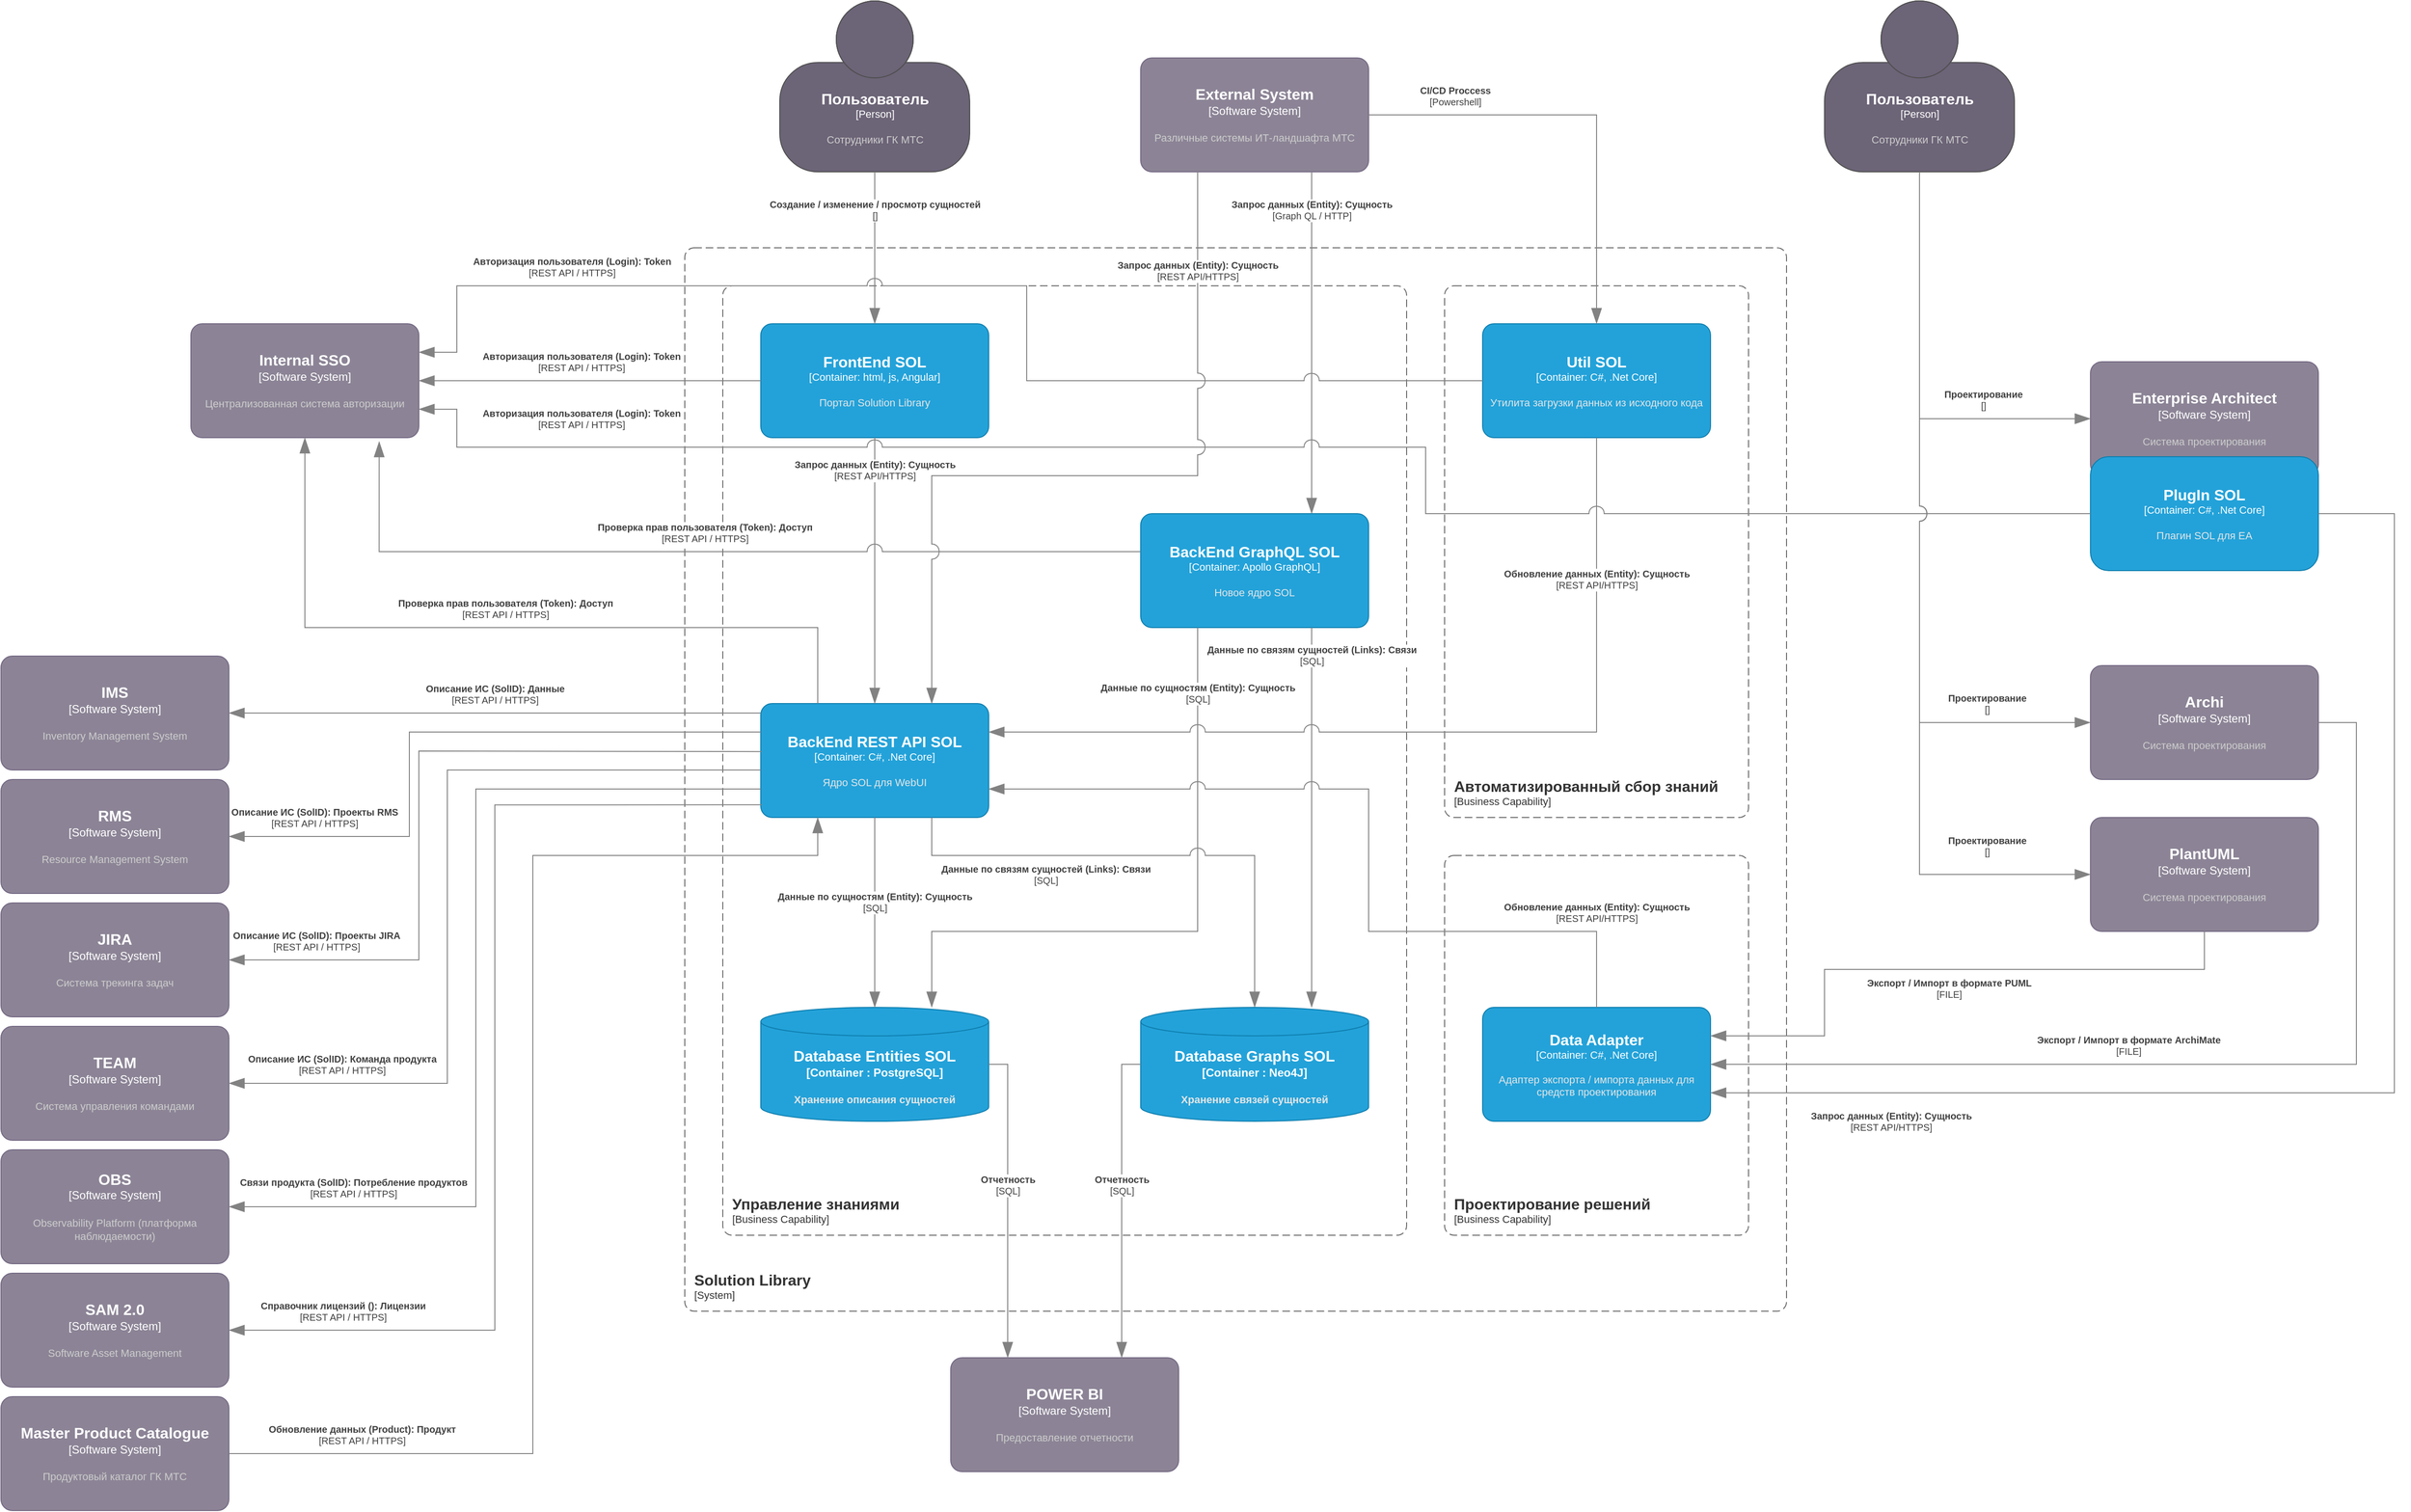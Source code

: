 <mxfile version="16.5.1" type="device"><diagram name="TO BE SOL" id="H4kwFj2N8GrAhF7BHify"><mxGraphModel dx="2085" dy="1939" grid="1" gridSize="10" guides="1" tooltips="1" connect="1" arrows="1" fold="1" page="1" pageScale="1" pageWidth="827" pageHeight="1169" math="0" shadow="0"><root><mxCell id="eEWeNVCesptgascUDeBA-0"/><mxCell id="eEWeNVCesptgascUDeBA-1" parent="eEWeNVCesptgascUDeBA-0"/><object placeholders="1" c4Name="Пользователь" c4Type="Person" c4Description="Сотрудники ГК МТС" label="&lt;font style=&quot;font-size: 16px&quot;&gt;&lt;b&gt;%c4Name%&lt;/b&gt;&lt;/font&gt;&lt;div&gt;[%c4Type%]&lt;/div&gt;&lt;br&gt;&lt;div&gt;&lt;font style=&quot;font-size: 11px&quot;&gt;&lt;font color=&quot;#cccccc&quot;&gt;%c4Description%&lt;/font&gt;&lt;/div&gt;" id="eEWeNVCesptgascUDeBA-2"><mxCell style="html=1;fontSize=11;dashed=0;whitespace=wrap;fillColor=#6C6477;strokeColor=#4D4D4D;fontColor=#ffffff;shape=mxgraph.c4.person2;align=center;metaEdit=1;points=[[0.5,0,0],[1,0.5,0],[1,0.75,0],[0.75,1,0],[0.5,1,0],[0.25,1,0],[0,0.75,0],[0,0.5,0]];resizable=0;" parent="eEWeNVCesptgascUDeBA-1" vertex="1"><mxGeometry x="60" y="-260" width="200" height="180" as="geometry"/></mxCell></object><object placeholders="1" c4Name="External System" c4Type="Software System" c4Description="Различные системы ИТ-ландшафта МТС" label="&lt;font style=&quot;font-size: 16px&quot;&gt;&lt;b&gt;%c4Name%&lt;/b&gt;&lt;/font&gt;&lt;div&gt;[%c4Type%]&lt;/div&gt;&lt;br&gt;&lt;div&gt;&lt;font style=&quot;font-size: 11px&quot;&gt;&lt;font color=&quot;#cccccc&quot;&gt;%c4Description%&lt;/font&gt;&lt;/div&gt;" id="eEWeNVCesptgascUDeBA-3"><mxCell style="rounded=1;whiteSpace=wrap;html=1;labelBackgroundColor=none;fillColor=#8C8496;fontColor=#ffffff;align=center;arcSize=10;strokeColor=#736782;metaEdit=1;resizable=0;points=[[0.25,0,0],[0.5,0,0],[0.75,0,0],[1,0.25,0],[1,0.5,0],[1,0.75,0],[0.75,1,0],[0.5,1,0],[0.25,1,0],[0,0.75,0],[0,0.5,0],[0,0.25,0]];" parent="eEWeNVCesptgascUDeBA-1" vertex="1"><mxGeometry x="440" y="-200" width="240" height="120" as="geometry"/></mxCell></object><object placeholders="1" c4Type="Database Entities SOL" c4Container="Container " c4Technology="PostgreSQL" c4Description="Хранение описания сущностей" label="&lt;font style=&quot;font-size: 16px&quot;&gt;&lt;b&gt;%c4Type%&lt;/font&gt;&lt;div&gt;[%c4Container%:&amp;nbsp;%c4Technology%]&lt;/div&gt;&lt;br&gt;&lt;div&gt;&lt;font style=&quot;font-size: 11px&quot;&gt;&lt;font color=&quot;#E6E6E6&quot;&gt;%c4Description%&lt;/font&gt;&lt;/div&gt;" id="eEWeNVCesptgascUDeBA-4"><mxCell style="shape=cylinder3;size=15;whiteSpace=wrap;html=1;boundedLbl=1;rounded=0;labelBackgroundColor=none;fillColor=#23A2D9;fontSize=12;fontColor=#ffffff;align=center;strokeColor=#0E7DAD;metaEdit=1;points=[[0.5,0,0],[1,0.25,0],[1,0.5,0],[1,0.75,0],[0.5,1,0],[0,0.75,0],[0,0.5,0],[0,0.25,0]];resizable=0;" parent="eEWeNVCesptgascUDeBA-1" vertex="1"><mxGeometry x="40" y="800" width="240" height="120" as="geometry"/></mxCell></object><object placeholders="1" c4Name="FrontEnd SOL" c4Type="Container" c4Technology="html, js, Angular" c4Description="Портал Solution Library" label="&lt;font style=&quot;font-size: 16px&quot;&gt;&lt;b&gt;%c4Name%&lt;/b&gt;&lt;/font&gt;&lt;div&gt;[%c4Type%: %c4Technology%]&lt;/div&gt;&lt;br&gt;&lt;div&gt;&lt;font style=&quot;font-size: 11px&quot;&gt;&lt;font color=&quot;#E6E6E6&quot;&gt;%c4Description%&lt;/font&gt;&lt;/div&gt;" id="eEWeNVCesptgascUDeBA-5"><mxCell style="rounded=1;whiteSpace=wrap;html=1;fontSize=11;labelBackgroundColor=none;fillColor=#23A2D9;fontColor=#ffffff;align=center;arcSize=10;strokeColor=#0E7DAD;metaEdit=1;resizable=0;points=[[0.25,0,0],[0.5,0,0],[0.75,0,0],[1,0.25,0],[1,0.5,0],[1,0.75,0],[0.75,1,0],[0.5,1,0],[0.25,1,0],[0,0.75,0],[0,0.5,0],[0,0.25,0]];" parent="eEWeNVCesptgascUDeBA-1" vertex="1"><mxGeometry x="40" y="80" width="240" height="120" as="geometry"/></mxCell></object><object placeholders="1" c4Name="BackEnd REST API SOL" c4Type="Container" c4Technology="C#, .Net Core" c4Description="Ядро SOL для WebUI" label="&lt;font style=&quot;font-size: 16px&quot;&gt;&lt;b&gt;%c4Name%&lt;/b&gt;&lt;/font&gt;&lt;div&gt;[%c4Type%: %c4Technology%]&lt;/div&gt;&lt;br&gt;&lt;div&gt;&lt;font style=&quot;font-size: 11px&quot;&gt;&lt;font color=&quot;#E6E6E6&quot;&gt;%c4Description%&lt;/font&gt;&lt;/div&gt;" id="eEWeNVCesptgascUDeBA-6"><mxCell style="rounded=1;whiteSpace=wrap;html=1;fontSize=11;labelBackgroundColor=none;fillColor=#23A2D9;fontColor=#ffffff;align=center;arcSize=10;strokeColor=#0E7DAD;metaEdit=1;resizable=0;points=[[0.25,0,0],[0.5,0,0],[0.75,0,0],[1,0.25,0],[1,0.5,0],[1,0.75,0],[0.75,1,0],[0.5,1,0],[0.25,1,0],[0,0.75,0],[0,0.5,0],[0,0.25,0]];" parent="eEWeNVCesptgascUDeBA-1" vertex="1"><mxGeometry x="40" y="480" width="240" height="120" as="geometry"/></mxCell></object><object placeholders="1" c4Name="Управление знаниями" c4Type="SystemScopeBoundary" c4Application="Business Capability" label="&lt;font style=&quot;font-size: 16px&quot;&gt;&lt;b&gt;&lt;div style=&quot;text-align: left&quot;&gt;%c4Name%&lt;/div&gt;&lt;/b&gt;&lt;/font&gt;&lt;div style=&quot;text-align: left&quot;&gt;[%c4Application%]&lt;/div&gt;" id="eEWeNVCesptgascUDeBA-7"><mxCell style="rounded=1;fontSize=11;whiteSpace=wrap;html=1;dashed=1;arcSize=20;fillColor=none;strokeColor=#666666;fontColor=#333333;labelBackgroundColor=none;align=left;verticalAlign=bottom;labelBorderColor=none;spacingTop=0;spacing=10;dashPattern=8 4;metaEdit=1;rotatable=0;perimeter=rectanglePerimeter;noLabel=0;labelPadding=0;allowArrows=0;connectable=0;expand=0;recursiveResize=0;editable=1;pointerEvents=0;absoluteArcSize=1;points=[[0.25,0,0],[0.5,0,0],[0.75,0,0],[1,0.25,0],[1,0.5,0],[1,0.75,0],[0.75,1,0],[0.5,1,0],[0.25,1,0],[0,0.75,0],[0,0.5,0],[0,0.25,0]];" parent="eEWeNVCesptgascUDeBA-1" vertex="1"><mxGeometry y="40" width="720" height="1000" as="geometry"/></mxCell></object><object placeholders="1" c4Name="Solution Library" c4Type="SystemScopeBoundary" c4Application="System" label="&lt;font style=&quot;font-size: 16px&quot;&gt;&lt;b&gt;&lt;div style=&quot;text-align: left&quot;&gt;%c4Name%&lt;/div&gt;&lt;/b&gt;&lt;/font&gt;&lt;div style=&quot;text-align: left&quot;&gt;[%c4Application%]&lt;/div&gt;" id="eEWeNVCesptgascUDeBA-8"><mxCell style="rounded=1;fontSize=11;whiteSpace=wrap;html=1;dashed=1;arcSize=20;fillColor=none;strokeColor=#666666;fontColor=#333333;labelBackgroundColor=none;align=left;verticalAlign=bottom;labelBorderColor=none;spacingTop=0;spacing=10;dashPattern=8 4;metaEdit=1;rotatable=0;perimeter=rectanglePerimeter;noLabel=0;labelPadding=0;allowArrows=0;connectable=0;expand=0;recursiveResize=0;editable=1;pointerEvents=0;absoluteArcSize=1;points=[[0.25,0,0],[0.5,0,0],[0.75,0,0],[1,0.25,0],[1,0.5,0],[1,0.75,0],[0.75,1,0],[0.5,1,0],[0.25,1,0],[0,0.75,0],[0,0.5,0],[0,0.25,0]];" parent="eEWeNVCesptgascUDeBA-1" vertex="1"><mxGeometry x="-40" width="1160" height="1120" as="geometry"/></mxCell></object><object placeholders="1" c4Type="Relationship" c4Technology="" c4Description="Создание / изменение / просмотр сущностей" label="&lt;div style=&quot;text-align: left&quot;&gt;&lt;div style=&quot;text-align: center&quot;&gt;&lt;b&gt;%c4Description%&lt;/b&gt;&lt;/div&gt;&lt;div style=&quot;text-align: center&quot;&gt;[%c4Technology%]&lt;/div&gt;&lt;/div&gt;" id="eEWeNVCesptgascUDeBA-9"><mxCell style="endArrow=blockThin;html=1;fontSize=10;fontColor=#404040;strokeWidth=1;endFill=1;strokeColor=#828282;elbow=vertical;metaEdit=1;endSize=14;startSize=14;jumpStyle=arc;jumpSize=16;rounded=0;edgeStyle=orthogonalEdgeStyle;exitX=0.5;exitY=1;exitDx=0;exitDy=0;exitPerimeter=0;entryX=0.5;entryY=0;entryDx=0;entryDy=0;entryPerimeter=0;" parent="eEWeNVCesptgascUDeBA-1" source="eEWeNVCesptgascUDeBA-2" target="eEWeNVCesptgascUDeBA-5" edge="1"><mxGeometry x="-0.5" width="240" relative="1" as="geometry"><mxPoint x="-150" y="370" as="sourcePoint"/><mxPoint x="90" y="370" as="targetPoint"/><mxPoint as="offset"/></mxGeometry></mxCell></object><object placeholders="1" c4Type="Relationship" c4Technology="REST API/HTTPS" c4Description="Запрос данных (Entity): Cущность" label="&lt;div style=&quot;text-align: left&quot;&gt;&lt;div style=&quot;text-align: center&quot;&gt;&lt;b&gt;%c4Description%&lt;/b&gt;&lt;/div&gt;&lt;div style=&quot;text-align: center&quot;&gt;[%c4Technology%]&lt;/div&gt;&lt;/div&gt;" id="eEWeNVCesptgascUDeBA-10"><mxCell style="endArrow=blockThin;html=1;fontSize=10;fontColor=#404040;strokeWidth=1;endFill=1;strokeColor=#828282;elbow=vertical;metaEdit=1;endSize=14;startSize=14;jumpStyle=arc;jumpSize=16;rounded=0;edgeStyle=orthogonalEdgeStyle;entryX=0.5;entryY=0;entryDx=0;entryDy=0;entryPerimeter=0;exitX=0.5;exitY=1;exitDx=0;exitDy=0;exitPerimeter=0;" parent="eEWeNVCesptgascUDeBA-1" source="eEWeNVCesptgascUDeBA-5" target="eEWeNVCesptgascUDeBA-6" edge="1"><mxGeometry x="-0.75" width="240" relative="1" as="geometry"><mxPoint x="110" y="550" as="sourcePoint"/><mxPoint x="70" y="560" as="targetPoint"/><mxPoint y="-1" as="offset"/></mxGeometry></mxCell></object><object placeholders="1" c4Type="Relationship" c4Technology="SQL" c4Description="Данные по сущностям (Entity): Сущность" label="&lt;div style=&quot;text-align: left&quot;&gt;&lt;div style=&quot;text-align: center&quot;&gt;&lt;b&gt;%c4Description%&lt;/b&gt;&lt;/div&gt;&lt;div style=&quot;text-align: center&quot;&gt;[%c4Technology%]&lt;/div&gt;&lt;/div&gt;" id="eEWeNVCesptgascUDeBA-11"><mxCell style="endArrow=blockThin;html=1;fontSize=10;fontColor=#404040;strokeWidth=1;endFill=1;strokeColor=#828282;elbow=vertical;metaEdit=1;endSize=14;startSize=14;jumpStyle=arc;jumpSize=16;rounded=0;edgeStyle=orthogonalEdgeStyle;exitX=0.5;exitY=1;exitDx=0;exitDy=0;exitPerimeter=0;" parent="eEWeNVCesptgascUDeBA-1" source="eEWeNVCesptgascUDeBA-6" edge="1"><mxGeometry x="-0.1" width="240" relative="1" as="geometry"><mxPoint x="160" y="720" as="sourcePoint"/><mxPoint x="160" y="800" as="targetPoint"/><mxPoint y="-1" as="offset"/></mxGeometry></mxCell></object><object placeholders="1" c4Type="Relationship" c4Technology="Graph QL / HTTP" c4Description="Запрос данных (Entity): Сущность" label="&lt;div style=&quot;text-align: left&quot;&gt;&lt;div style=&quot;text-align: center&quot;&gt;&lt;b&gt;%c4Description%&lt;/b&gt;&lt;/div&gt;&lt;div style=&quot;text-align: center&quot;&gt;[%c4Technology%]&lt;/div&gt;&lt;/div&gt;" id="eEWeNVCesptgascUDeBA-12"><mxCell style="endArrow=blockThin;html=1;fontSize=10;fontColor=#404040;strokeWidth=1;endFill=1;strokeColor=#828282;elbow=vertical;metaEdit=1;endSize=14;startSize=14;jumpStyle=arc;jumpSize=16;rounded=0;edgeStyle=orthogonalEdgeStyle;exitX=0.75;exitY=1;exitDx=0;exitDy=0;exitPerimeter=0;entryX=0.75;entryY=0;entryDx=0;entryDy=0;entryPerimeter=0;" parent="eEWeNVCesptgascUDeBA-1" source="eEWeNVCesptgascUDeBA-3" target="B7YqMftNdtzXO88IQ-fI-0" edge="1"><mxGeometry x="-0.778" width="240" relative="1" as="geometry"><mxPoint x="910" y="660" as="sourcePoint"/><mxPoint x="640" y="660" as="targetPoint"/><mxPoint as="offset"/></mxGeometry></mxCell></object><object placeholders="1" c4Name="Master Product Catalogue" c4Type="Software System" c4Description="Продуктовый каталог ГК МТС" label="&lt;font style=&quot;font-size: 16px&quot;&gt;&lt;b&gt;%c4Name%&lt;/b&gt;&lt;/font&gt;&lt;div&gt;[%c4Type%]&lt;/div&gt;&lt;br&gt;&lt;div&gt;&lt;font style=&quot;font-size: 11px&quot;&gt;&lt;font color=&quot;#cccccc&quot;&gt;%c4Description%&lt;/font&gt;&lt;/div&gt;" id="eEWeNVCesptgascUDeBA-14"><mxCell style="rounded=1;whiteSpace=wrap;html=1;labelBackgroundColor=none;fillColor=#8C8496;fontColor=#ffffff;align=center;arcSize=10;strokeColor=#736782;metaEdit=1;resizable=0;points=[[0.25,0,0],[0.5,0,0],[0.75,0,0],[1,0.25,0],[1,0.5,0],[1,0.75,0],[0.75,1,0],[0.5,1,0],[0.25,1,0],[0,0.75,0],[0,0.5,0],[0,0.25,0]];" parent="eEWeNVCesptgascUDeBA-1" vertex="1"><mxGeometry x="-760" y="1210" width="240" height="120" as="geometry"/></mxCell></object><object placeholders="1" c4Name="Internal SSO" c4Type="Software System" c4Description="Централизованная система авторизации" label="&lt;font style=&quot;font-size: 16px&quot;&gt;&lt;b&gt;%c4Name%&lt;/b&gt;&lt;/font&gt;&lt;div&gt;[%c4Type%]&lt;/div&gt;&lt;br&gt;&lt;div&gt;&lt;font style=&quot;font-size: 11px&quot;&gt;&lt;font color=&quot;#cccccc&quot;&gt;%c4Description%&lt;/font&gt;&lt;/div&gt;" id="eEWeNVCesptgascUDeBA-15"><mxCell style="rounded=1;whiteSpace=wrap;html=1;labelBackgroundColor=none;fillColor=#8C8496;fontColor=#ffffff;align=center;arcSize=10;strokeColor=#736782;metaEdit=1;resizable=0;points=[[0.25,0,0],[0.5,0,0],[0.75,0,0],[1,0.25,0],[1,0.5,0],[1,0.75,0],[0.75,1,0],[0.5,1,0],[0.25,1,0],[0,0.75,0],[0,0.5,0],[0,0.25,0]];" parent="eEWeNVCesptgascUDeBA-1" vertex="1"><mxGeometry x="-560" y="80" width="240" height="120" as="geometry"/></mxCell></object><object placeholders="1" c4Name="POWER BI" c4Type="Software System" c4Description="Предоставление отчетности" label="&lt;font style=&quot;font-size: 16px&quot;&gt;&lt;b&gt;%c4Name%&lt;/b&gt;&lt;/font&gt;&lt;div&gt;[%c4Type%]&lt;/div&gt;&lt;br&gt;&lt;div&gt;&lt;font style=&quot;font-size: 11px&quot;&gt;&lt;font color=&quot;#cccccc&quot;&gt;%c4Description%&lt;/font&gt;&lt;/div&gt;" id="eEWeNVCesptgascUDeBA-16"><mxCell style="rounded=1;whiteSpace=wrap;html=1;labelBackgroundColor=none;fillColor=#8C8496;fontColor=#ffffff;align=center;arcSize=10;strokeColor=#736782;metaEdit=1;resizable=0;points=[[0.25,0,0],[0.5,0,0],[0.75,0,0],[1,0.25,0],[1,0.5,0],[1,0.75,0],[0.75,1,0],[0.5,1,0],[0.25,1,0],[0,0.75,0],[0,0.5,0],[0,0.25,0]];" parent="eEWeNVCesptgascUDeBA-1" vertex="1"><mxGeometry x="240" y="1169" width="240" height="120" as="geometry"/></mxCell></object><object placeholders="1" c4Name="IMS" c4Type="Software System" c4Description="Inventory Management System" label="&lt;font style=&quot;font-size: 16px&quot;&gt;&lt;b&gt;%c4Name%&lt;/b&gt;&lt;/font&gt;&lt;div&gt;[%c4Type%]&lt;/div&gt;&lt;br&gt;&lt;div&gt;&lt;font style=&quot;font-size: 11px&quot;&gt;&lt;font color=&quot;#cccccc&quot;&gt;%c4Description%&lt;/font&gt;&lt;/div&gt;" id="eEWeNVCesptgascUDeBA-18"><mxCell style="rounded=1;whiteSpace=wrap;html=1;labelBackgroundColor=none;fillColor=#8C8496;fontColor=#ffffff;align=center;arcSize=10;strokeColor=#736782;metaEdit=1;resizable=0;points=[[0.25,0,0],[0.5,0,0],[0.75,0,0],[1,0.25,0],[1,0.5,0],[1,0.75,0],[0.75,1,0],[0.5,1,0],[0.25,1,0],[0,0.75,0],[0,0.5,0],[0,0.25,0]];" parent="eEWeNVCesptgascUDeBA-1" vertex="1"><mxGeometry x="-760" y="430" width="240" height="120" as="geometry"/></mxCell></object><object placeholders="1" c4Type="Relationship" c4Technology="REST API / HTTPS" c4Description="Проверка прав пользователя (Token): Доступ" label="&lt;div style=&quot;text-align: left&quot;&gt;&lt;div style=&quot;text-align: center&quot;&gt;&lt;b&gt;%c4Description%&lt;/b&gt;&lt;/div&gt;&lt;div style=&quot;text-align: center&quot;&gt;[%c4Technology%]&lt;/div&gt;&lt;/div&gt;" id="eEWeNVCesptgascUDeBA-19"><mxCell style="endArrow=blockThin;html=1;fontSize=10;fontColor=#404040;strokeWidth=1;endFill=1;strokeColor=#828282;elbow=vertical;metaEdit=1;endSize=14;startSize=14;jumpStyle=arc;jumpSize=16;rounded=0;edgeStyle=orthogonalEdgeStyle;exitX=0.25;exitY=0;exitDx=0;exitDy=0;exitPerimeter=0;entryX=0.5;entryY=1;entryDx=0;entryDy=0;entryPerimeter=0;" parent="eEWeNVCesptgascUDeBA-1" source="eEWeNVCesptgascUDeBA-6" target="eEWeNVCesptgascUDeBA-15" edge="1"><mxGeometry x="0.0" y="-20" width="240" relative="1" as="geometry"><mxPoint x="-320" y="290" as="sourcePoint"/><mxPoint x="-110" y="480" as="targetPoint"/><Array as="points"><mxPoint x="100" y="400"/><mxPoint x="-440" y="400"/></Array><mxPoint x="1" as="offset"/></mxGeometry></mxCell></object><object placeholders="1" c4Type="Relationship" c4Technology="REST API / HTTPS" c4Description="Авторизация пользователя (Login): Token" label="&lt;div style=&quot;text-align: left&quot;&gt;&lt;div style=&quot;text-align: center&quot;&gt;&lt;b&gt;%c4Description%&lt;/b&gt;&lt;/div&gt;&lt;div style=&quot;text-align: center&quot;&gt;[%c4Technology%]&lt;/div&gt;&lt;/div&gt;" id="eEWeNVCesptgascUDeBA-20"><mxCell style="endArrow=blockThin;html=1;fontSize=10;fontColor=#404040;strokeWidth=1;endFill=1;strokeColor=#828282;elbow=vertical;metaEdit=1;endSize=14;startSize=14;jumpStyle=arc;jumpSize=16;rounded=0;edgeStyle=orthogonalEdgeStyle;entryX=1;entryY=0.5;entryDx=0;entryDy=0;entryPerimeter=0;exitX=0;exitY=0.5;exitDx=0;exitDy=0;exitPerimeter=0;" parent="eEWeNVCesptgascUDeBA-1" source="eEWeNVCesptgascUDeBA-5" target="eEWeNVCesptgascUDeBA-15" edge="1"><mxGeometry x="0.056" y="-20" width="240" relative="1" as="geometry"><mxPoint x="40" y="110" as="sourcePoint"/><mxPoint x="-710" y="160" as="targetPoint"/><mxPoint x="1" as="offset"/></mxGeometry></mxCell></object><object placeholders="1" c4Type="Relationship" c4Technology="REST API / HTTPS" c4Description="Описание ИС (SolID): Данные" label="&lt;div style=&quot;text-align: left&quot;&gt;&lt;div style=&quot;text-align: center&quot;&gt;&lt;b&gt;%c4Description%&lt;/b&gt;&lt;/div&gt;&lt;div style=&quot;text-align: center&quot;&gt;[%c4Technology%]&lt;/div&gt;&lt;/div&gt;" id="eEWeNVCesptgascUDeBA-22"><mxCell style="endArrow=blockThin;html=1;fontSize=10;fontColor=#404040;strokeWidth=1;endFill=1;strokeColor=#828282;elbow=vertical;metaEdit=1;endSize=14;startSize=14;jumpStyle=arc;jumpSize=16;rounded=0;edgeStyle=orthogonalEdgeStyle;exitX=0;exitY=0.083;exitDx=0;exitDy=0;exitPerimeter=0;entryX=1;entryY=0.5;entryDx=0;entryDy=0;entryPerimeter=0;" parent="eEWeNVCesptgascUDeBA-1" source="eEWeNVCesptgascUDeBA-6" target="eEWeNVCesptgascUDeBA-18" edge="1"><mxGeometry y="-20" width="240" relative="1" as="geometry"><mxPoint x="-620" y="390" as="sourcePoint"/><mxPoint x="-110" y="670" as="targetPoint"/><mxPoint as="offset"/></mxGeometry></mxCell></object><object placeholders="1" c4Type="Relationship" c4Technology="REST API / HTTPS" c4Description="Обновление данных (Product): Продукт" label="&lt;div style=&quot;text-align: left&quot;&gt;&lt;div style=&quot;text-align: center&quot;&gt;&lt;b&gt;%c4Description%&lt;/b&gt;&lt;/div&gt;&lt;div style=&quot;text-align: center&quot;&gt;[%c4Technology%]&lt;/div&gt;&lt;/div&gt;" id="eEWeNVCesptgascUDeBA-23"><mxCell style="endArrow=blockThin;html=1;fontSize=10;fontColor=#404040;strokeWidth=1;endFill=1;strokeColor=#828282;elbow=vertical;metaEdit=1;endSize=14;startSize=14;jumpStyle=arc;jumpSize=16;rounded=0;edgeStyle=orthogonalEdgeStyle;exitX=1;exitY=0.5;exitDx=0;exitDy=0;exitPerimeter=0;entryX=0.25;entryY=1;entryDx=0;entryDy=0;entryPerimeter=0;" parent="eEWeNVCesptgascUDeBA-1" source="eEWeNVCesptgascUDeBA-14" target="eEWeNVCesptgascUDeBA-6" edge="1"><mxGeometry x="-0.783" y="20" width="240" relative="1" as="geometry"><mxPoint x="-540" y="320" as="sourcePoint"/><mxPoint x="-700" y="320" as="targetPoint"/><Array as="points"><mxPoint x="-200" y="1270"/><mxPoint x="-200" y="640"/><mxPoint x="100" y="640"/></Array><mxPoint as="offset"/></mxGeometry></mxCell></object><object placeholders="1" c4Name="BackEnd GraphQL SOL" c4Type="Container" c4Technology="Apollo GraphQL" c4Description="Новое ядро SOL" label="&lt;font style=&quot;font-size: 16px&quot;&gt;&lt;b&gt;%c4Name%&lt;/b&gt;&lt;/font&gt;&lt;div&gt;[%c4Type%: %c4Technology%]&lt;/div&gt;&lt;br&gt;&lt;div&gt;&lt;font style=&quot;font-size: 11px&quot;&gt;&lt;font color=&quot;#E6E6E6&quot;&gt;%c4Description%&lt;/font&gt;&lt;/div&gt;" id="B7YqMftNdtzXO88IQ-fI-0"><mxCell style="rounded=1;whiteSpace=wrap;html=1;fontSize=11;labelBackgroundColor=none;fillColor=#23A2D9;fontColor=#ffffff;align=center;arcSize=10;strokeColor=#0E7DAD;metaEdit=1;resizable=0;points=[[0.25,0,0],[0.5,0,0],[0.75,0,0],[1,0.25,0],[1,0.5,0],[1,0.75,0],[0.75,1,0],[0.5,1,0],[0.25,1,0],[0,0.75,0],[0,0.5,0],[0,0.25,0]];" parent="eEWeNVCesptgascUDeBA-1" vertex="1"><mxGeometry x="440" y="280" width="240" height="120" as="geometry"/></mxCell></object><object placeholders="1" c4Type="Relationship" c4Technology="SQL" c4Description="Данные по сущностям (Entity): Сущность" label="&lt;div style=&quot;text-align: left&quot;&gt;&lt;div style=&quot;text-align: center&quot;&gt;&lt;b&gt;%c4Description%&lt;/b&gt;&lt;/div&gt;&lt;div style=&quot;text-align: center&quot;&gt;[%c4Technology%]&lt;/div&gt;&lt;/div&gt;" id="B7YqMftNdtzXO88IQ-fI-1"><mxCell style="endArrow=blockThin;html=1;fontSize=10;fontColor=#404040;strokeWidth=1;endFill=1;strokeColor=#828282;elbow=vertical;metaEdit=1;endSize=14;startSize=14;jumpStyle=arc;jumpSize=16;rounded=0;edgeStyle=orthogonalEdgeStyle;exitX=0.25;exitY=1;exitDx=0;exitDy=0;exitPerimeter=0;" parent="eEWeNVCesptgascUDeBA-1" source="B7YqMftNdtzXO88IQ-fI-0" edge="1"><mxGeometry x="-0.794" width="240" relative="1" as="geometry"><mxPoint x="940" y="280" as="sourcePoint"/><mxPoint x="220" y="800" as="targetPoint"/><Array as="points"><mxPoint x="500" y="720"/><mxPoint x="220" y="720"/></Array><mxPoint y="-1" as="offset"/></mxGeometry></mxCell></object><object placeholders="1" c4Type="Relationship" c4Technology="REST API / HTTPS" c4Description="Проверка прав пользователя (Token): Доступ" label="&lt;div style=&quot;text-align: left&quot;&gt;&lt;div style=&quot;text-align: center&quot;&gt;&lt;b&gt;%c4Description%&lt;/b&gt;&lt;/div&gt;&lt;div style=&quot;text-align: center&quot;&gt;[%c4Technology%]&lt;/div&gt;&lt;/div&gt;" id="B7YqMftNdtzXO88IQ-fI-2"><mxCell style="endArrow=blockThin;html=1;fontSize=10;fontColor=#404040;strokeWidth=1;endFill=1;strokeColor=#828282;elbow=vertical;metaEdit=1;endSize=14;startSize=14;jumpStyle=arc;jumpSize=16;rounded=0;edgeStyle=orthogonalEdgeStyle;exitX=-0.001;exitY=0.333;exitDx=0;exitDy=0;exitPerimeter=0;entryX=0.826;entryY=1.033;entryDx=0;entryDy=0;entryPerimeter=0;" parent="eEWeNVCesptgascUDeBA-1" source="B7YqMftNdtzXO88IQ-fI-0" target="eEWeNVCesptgascUDeBA-15" edge="1"><mxGeometry y="-20" width="240" relative="1" as="geometry"><mxPoint x="940" y="340" as="sourcePoint"/><mxPoint x="740" y="335" as="targetPoint"/><mxPoint as="offset"/></mxGeometry></mxCell></object><object placeholders="1" c4Type="Relationship" c4Technology="SQL" c4Description="Данные по связям сущностей (Links): Связи" label="&lt;div style=&quot;text-align: left&quot;&gt;&lt;div style=&quot;text-align: center&quot;&gt;&lt;b&gt;%c4Description%&lt;/b&gt;&lt;/div&gt;&lt;div style=&quot;text-align: center&quot;&gt;[%c4Technology%]&lt;/div&gt;&lt;/div&gt;" id="B7YqMftNdtzXO88IQ-fI-4"><mxCell style="endArrow=blockThin;html=1;fontSize=10;fontColor=#404040;strokeWidth=1;endFill=1;strokeColor=#828282;elbow=vertical;metaEdit=1;endSize=14;startSize=14;jumpStyle=arc;jumpSize=16;rounded=0;edgeStyle=orthogonalEdgeStyle;exitX=0.75;exitY=1;exitDx=0;exitDy=0;exitPerimeter=0;entryX=0.5;entryY=0;entryDx=0;entryDy=0;entryPerimeter=0;" parent="eEWeNVCesptgascUDeBA-1" source="eEWeNVCesptgascUDeBA-6" target="B7YqMftNdtzXO88IQ-fI-3" edge="1"><mxGeometry x="-0.408" y="-20" width="240" relative="1" as="geometry"><mxPoint x="890" y="480" as="sourcePoint"/><mxPoint x="450" y="800" as="targetPoint"/><Array as="points"><mxPoint x="220" y="640"/><mxPoint x="560" y="640"/></Array><mxPoint as="offset"/></mxGeometry></mxCell></object><object placeholders="1" c4Type="Relationship" c4Technology="SQL" c4Description="Данные по связям сущностей (Links): Связи" label="&lt;div style=&quot;text-align: left&quot;&gt;&lt;div style=&quot;text-align: center&quot;&gt;&lt;b&gt;%c4Description%&lt;/b&gt;&lt;/div&gt;&lt;div style=&quot;text-align: center&quot;&gt;[%c4Technology%]&lt;/div&gt;&lt;/div&gt;" id="B7YqMftNdtzXO88IQ-fI-5"><mxCell style="endArrow=blockThin;html=1;fontSize=10;fontColor=#404040;strokeWidth=1;endFill=1;strokeColor=#828282;elbow=vertical;metaEdit=1;endSize=14;startSize=14;jumpStyle=arc;jumpSize=16;rounded=0;edgeStyle=orthogonalEdgeStyle;exitX=0.75;exitY=1;exitDx=0;exitDy=0;exitPerimeter=0;entryX=0.75;entryY=0;entryDx=0;entryDy=0;entryPerimeter=0;" parent="eEWeNVCesptgascUDeBA-1" source="B7YqMftNdtzXO88IQ-fI-0" target="B7YqMftNdtzXO88IQ-fI-3" edge="1"><mxGeometry x="-0.85" width="240" relative="1" as="geometry"><mxPoint x="870" y="470" as="sourcePoint"/><mxPoint x="1040" y="580" as="targetPoint"/><mxPoint y="-1" as="offset"/></mxGeometry></mxCell></object><object placeholders="1" c4Name="Util SOL" c4Type="Container" c4Technology="C#, .Net Core" c4Description="Утилита загрузки данных из исходного кода" label="&lt;font style=&quot;font-size: 16px&quot;&gt;&lt;b&gt;%c4Name%&lt;/b&gt;&lt;/font&gt;&lt;div&gt;[%c4Type%: %c4Technology%]&lt;/div&gt;&lt;br&gt;&lt;div&gt;&lt;font style=&quot;font-size: 11px&quot;&gt;&lt;font color=&quot;#E6E6E6&quot;&gt;%c4Description%&lt;/font&gt;&lt;/div&gt;" id="EsEj_25juHgrq2j0Pz9P-2"><mxCell style="rounded=1;whiteSpace=wrap;html=1;fontSize=11;labelBackgroundColor=none;fillColor=#23A2D9;fontColor=#ffffff;align=center;arcSize=10;strokeColor=#0E7DAD;metaEdit=1;resizable=0;points=[[0.25,0,0],[0.5,0,0],[0.75,0,0],[1,0.25,0],[1,0.5,0],[1,0.75,0],[0.75,1,0],[0.5,1,0],[0.25,1,0],[0,0.75,0],[0,0.5,0],[0,0.25,0]];" parent="eEWeNVCesptgascUDeBA-1" vertex="1"><mxGeometry x="800" y="80" width="240" height="120" as="geometry"/></mxCell></object><object placeholders="1" c4Name="Автоматизированный сбор знаний" c4Type="SystemScopeBoundary" c4Application="Business Capability" label="&lt;font style=&quot;font-size: 16px&quot;&gt;&lt;b&gt;&lt;div style=&quot;text-align: left&quot;&gt;%c4Name%&lt;/div&gt;&lt;/b&gt;&lt;/font&gt;&lt;div style=&quot;text-align: left&quot;&gt;[%c4Application%]&lt;/div&gt;" id="EsEj_25juHgrq2j0Pz9P-4"><mxCell style="rounded=1;fontSize=11;whiteSpace=wrap;html=1;dashed=1;arcSize=20;fillColor=none;strokeColor=#666666;fontColor=#333333;labelBackgroundColor=none;align=left;verticalAlign=bottom;labelBorderColor=none;spacingTop=0;spacing=10;dashPattern=8 4;metaEdit=1;rotatable=0;perimeter=rectanglePerimeter;noLabel=0;labelPadding=0;allowArrows=0;connectable=0;expand=0;recursiveResize=0;editable=1;pointerEvents=0;absoluteArcSize=1;points=[[0.25,0,0],[0.5,0,0],[0.75,0,0],[1,0.25,0],[1,0.5,0],[1,0.75,0],[0.75,1,0],[0.5,1,0],[0.25,1,0],[0,0.75,0],[0,0.5,0],[0,0.25,0]];" parent="eEWeNVCesptgascUDeBA-1" vertex="1"><mxGeometry x="760" y="40" width="320" height="560" as="geometry"/></mxCell></object><object placeholders="1" c4Type="Relationship" c4Technology="REST API/HTTPS" c4Description="Обновление данных (Entity): Сущность" label="&lt;div style=&quot;text-align: left&quot;&gt;&lt;div style=&quot;text-align: center&quot;&gt;&lt;b&gt;%c4Description%&lt;/b&gt;&lt;/div&gt;&lt;div style=&quot;text-align: center&quot;&gt;[%c4Technology%]&lt;/div&gt;&lt;/div&gt;" id="EsEj_25juHgrq2j0Pz9P-6"><mxCell style="endArrow=blockThin;html=1;fontSize=10;fontColor=#404040;strokeWidth=1;endFill=1;strokeColor=#828282;elbow=vertical;metaEdit=1;endSize=14;startSize=14;jumpStyle=arc;jumpSize=16;rounded=0;edgeStyle=orthogonalEdgeStyle;entryX=1;entryY=0.25;entryDx=0;entryDy=0;entryPerimeter=0;exitX=0.5;exitY=1;exitDx=0;exitDy=0;exitPerimeter=0;" parent="eEWeNVCesptgascUDeBA-1" source="EsEj_25juHgrq2j0Pz9P-2" target="eEWeNVCesptgascUDeBA-6" edge="1"><mxGeometry x="-0.684" width="240" relative="1" as="geometry"><mxPoint x="1270" y="465" as="sourcePoint"/><mxPoint x="1230" y="475" as="targetPoint"/><mxPoint y="-1" as="offset"/></mxGeometry></mxCell></object><object placeholders="1" c4Type="Relationship" c4Technology="Powershell" c4Description="CI/CD Proccess" label="&lt;div style=&quot;text-align: left&quot;&gt;&lt;div style=&quot;text-align: center&quot;&gt;&lt;b&gt;%c4Description%&lt;/b&gt;&lt;/div&gt;&lt;div style=&quot;text-align: center&quot;&gt;[%c4Technology%]&lt;/div&gt;&lt;/div&gt;" id="EsEj_25juHgrq2j0Pz9P-8"><mxCell style="endArrow=blockThin;html=1;fontSize=10;fontColor=#404040;strokeWidth=1;endFill=1;strokeColor=#828282;elbow=vertical;metaEdit=1;endSize=14;startSize=14;jumpStyle=arc;jumpSize=16;rounded=0;edgeStyle=orthogonalEdgeStyle;exitX=1;exitY=0.5;exitDx=0;exitDy=0;exitPerimeter=0;entryX=0.5;entryY=0;entryDx=0;entryDy=0;entryPerimeter=0;" parent="eEWeNVCesptgascUDeBA-1" source="eEWeNVCesptgascUDeBA-3" target="EsEj_25juHgrq2j0Pz9P-2" edge="1"><mxGeometry x="-0.609" y="20" width="240" relative="1" as="geometry"><mxPoint x="2070" y="575" as="sourcePoint"/><mxPoint x="1800" y="575" as="targetPoint"/><mxPoint x="1" as="offset"/></mxGeometry></mxCell></object><object placeholders="1" c4Type="Relationship" c4Technology="REST API / HTTPS" c4Description="Авторизация пользователя (Login): Token" label="&lt;div style=&quot;text-align: left&quot;&gt;&lt;div style=&quot;text-align: center&quot;&gt;&lt;b&gt;%c4Description%&lt;/b&gt;&lt;/div&gt;&lt;div style=&quot;text-align: center&quot;&gt;[%c4Technology%]&lt;/div&gt;&lt;/div&gt;" id="EsEj_25juHgrq2j0Pz9P-11"><mxCell style="endArrow=blockThin;html=1;fontSize=10;fontColor=#404040;strokeWidth=1;endFill=1;strokeColor=#828282;elbow=vertical;metaEdit=1;endSize=14;startSize=14;jumpStyle=arc;jumpSize=16;rounded=0;edgeStyle=orthogonalEdgeStyle;entryX=1;entryY=0.25;entryDx=0;entryDy=0;entryPerimeter=0;" parent="eEWeNVCesptgascUDeBA-1" target="eEWeNVCesptgascUDeBA-15" edge="1"><mxGeometry x="0.643" y="-20" width="240" relative="1" as="geometry"><mxPoint x="800" y="140" as="sourcePoint"/><mxPoint x="450" y="75" as="targetPoint"/><mxPoint as="offset"/><Array as="points"><mxPoint x="320" y="140"/><mxPoint x="320" y="40"/><mxPoint x="-280" y="40"/><mxPoint x="-280" y="110"/></Array></mxGeometry></mxCell></object><object placeholders="1" c4Name="Пользователь" c4Type="Person" c4Description="Сотрудники ГК МТС" label="&lt;font style=&quot;font-size: 16px&quot;&gt;&lt;b&gt;%c4Name%&lt;/b&gt;&lt;/font&gt;&lt;div&gt;[%c4Type%]&lt;/div&gt;&lt;br&gt;&lt;div&gt;&lt;font style=&quot;font-size: 11px&quot;&gt;&lt;font color=&quot;#cccccc&quot;&gt;%c4Description%&lt;/font&gt;&lt;/div&gt;" id="vuC1qX_7vJ7dmdIvQzNm-0"><mxCell style="html=1;fontSize=11;dashed=0;whitespace=wrap;fillColor=#6C6477;strokeColor=#4D4D4D;fontColor=#ffffff;shape=mxgraph.c4.person2;align=center;metaEdit=1;points=[[0.5,0,0],[1,0.5,0],[1,0.75,0],[0.75,1,0],[0.5,1,0],[0.25,1,0],[0,0.75,0],[0,0.5,0]];resizable=0;" parent="eEWeNVCesptgascUDeBA-1" vertex="1"><mxGeometry x="1160" y="-260" width="200" height="180" as="geometry"/></mxCell></object><object placeholders="1" c4Name="Enterprise Architect" c4Type="Software System" c4Description="Система проектирования" label="&lt;font style=&quot;font-size: 16px&quot;&gt;&lt;b&gt;%c4Name%&lt;/b&gt;&lt;/font&gt;&lt;div&gt;[%c4Type%]&lt;/div&gt;&lt;br&gt;&lt;div&gt;&lt;font style=&quot;font-size: 11px&quot;&gt;&lt;font color=&quot;#cccccc&quot;&gt;%c4Description%&lt;/font&gt;&lt;/div&gt;" id="vuC1qX_7vJ7dmdIvQzNm-1"><mxCell style="rounded=1;whiteSpace=wrap;html=1;labelBackgroundColor=none;fillColor=#8C8496;fontColor=#ffffff;align=center;arcSize=10;strokeColor=#736782;metaEdit=1;resizable=0;points=[[0.25,0,0],[0.5,0,0],[0.75,0,0],[1,0.25,0],[1,0.5,0],[1,0.75,0],[0.75,1,0],[0.5,1,0],[0.25,1,0],[0,0.75,0],[0,0.5,0],[0,0.25,0]];" parent="eEWeNVCesptgascUDeBA-1" vertex="1"><mxGeometry x="1440" y="120" width="240" height="120" as="geometry"/></mxCell></object><object placeholders="1" c4Name="PlugIn SOL" c4Type="Container" c4Technology="C#, .Net Core" c4Description="Плагин SOL для EA" label="&lt;font style=&quot;font-size: 16px&quot;&gt;&lt;b&gt;%c4Name%&lt;/b&gt;&lt;/font&gt;&lt;div&gt;[%c4Type%: %c4Technology%]&lt;/div&gt;&lt;br&gt;&lt;div&gt;&lt;font style=&quot;font-size: 11px&quot;&gt;&lt;font color=&quot;#E6E6E6&quot;&gt;%c4Description%&lt;/font&gt;&lt;/div&gt;" id="vuC1qX_7vJ7dmdIvQzNm-3"><mxCell style="rounded=1;whiteSpace=wrap;html=1;fontSize=11;labelBackgroundColor=none;fillColor=#23A2D9;fontColor=#ffffff;align=center;arcSize=16;strokeColor=#0E7DAD;metaEdit=1;resizable=0;points=[[0.25,0,0],[0.5,0,0],[0.75,0,0],[1,0.25,0],[1,0.5,0],[1,0.75,0],[0.75,1,0],[0.5,1,0],[0.25,1,0],[0,0.75,0],[0,0.5,0],[0,0.25,0]];" parent="eEWeNVCesptgascUDeBA-1" vertex="1"><mxGeometry x="1440" y="220" width="240" height="120" as="geometry"/></mxCell></object><object placeholders="1" c4Name="Data Adapter" c4Type="Container" c4Technology="C#, .Net Core" c4Description="Адаптер экспорта / импорта данных для средств проектирования" label="&lt;font style=&quot;font-size: 16px&quot;&gt;&lt;b&gt;%c4Name%&lt;/b&gt;&lt;/font&gt;&lt;div&gt;[%c4Type%: %c4Technology%]&lt;/div&gt;&lt;br&gt;&lt;div&gt;&lt;font style=&quot;font-size: 11px&quot;&gt;&lt;font color=&quot;#E6E6E6&quot;&gt;%c4Description%&lt;/font&gt;&lt;/div&gt;" id="vuC1qX_7vJ7dmdIvQzNm-4"><mxCell style="rounded=1;whiteSpace=wrap;html=1;fontSize=11;labelBackgroundColor=none;fillColor=#23A2D9;fontColor=#ffffff;align=center;arcSize=10;strokeColor=#0E7DAD;metaEdit=1;resizable=0;points=[[0.25,0,0],[0.5,0,0],[0.75,0,0],[1,0.25,0],[1,0.5,0],[1,0.75,0],[0.75,1,0],[0.5,1,0],[0.25,1,0],[0,0.75,0],[0,0.5,0],[0,0.25,0]];" parent="eEWeNVCesptgascUDeBA-1" vertex="1"><mxGeometry x="800" y="800" width="240" height="120" as="geometry"/></mxCell></object><object placeholders="1" c4Name="Проектирование решений" c4Type="SystemScopeBoundary" c4Application="Business Capability" label="&lt;font style=&quot;font-size: 16px&quot;&gt;&lt;b&gt;&lt;div style=&quot;text-align: left&quot;&gt;%c4Name%&lt;/div&gt;&lt;/b&gt;&lt;/font&gt;&lt;div style=&quot;text-align: left&quot;&gt;[%c4Application%]&lt;/div&gt;" id="vuC1qX_7vJ7dmdIvQzNm-5"><mxCell style="rounded=1;fontSize=11;whiteSpace=wrap;html=1;dashed=1;arcSize=20;fillColor=none;strokeColor=#666666;fontColor=#333333;labelBackgroundColor=none;align=left;verticalAlign=bottom;labelBorderColor=none;spacingTop=0;spacing=10;dashPattern=8 4;metaEdit=1;rotatable=0;perimeter=rectanglePerimeter;noLabel=0;labelPadding=0;allowArrows=0;connectable=0;expand=0;recursiveResize=0;editable=1;pointerEvents=0;absoluteArcSize=1;points=[[0.25,0,0],[0.5,0,0],[0.75,0,0],[1,0.25,0],[1,0.5,0],[1,0.75,0],[0.75,1,0],[0.5,1,0],[0.25,1,0],[0,0.75,0],[0,0.5,0],[0,0.25,0]];" parent="eEWeNVCesptgascUDeBA-1" vertex="1"><mxGeometry x="760" y="640" width="320" height="400" as="geometry"/></mxCell></object><object placeholders="1" c4Type="Relationship" c4Technology="REST API/HTTPS" c4Description="Запрос данных (Entity): Сущность" label="&lt;div style=&quot;text-align: left&quot;&gt;&lt;div style=&quot;text-align: center&quot;&gt;&lt;b&gt;%c4Description%&lt;/b&gt;&lt;/div&gt;&lt;div style=&quot;text-align: center&quot;&gt;[%c4Technology%]&lt;/div&gt;&lt;/div&gt;" id="vuC1qX_7vJ7dmdIvQzNm-7"><mxCell style="endArrow=blockThin;html=1;fontSize=10;fontColor=#404040;strokeWidth=1;endFill=1;strokeColor=#828282;elbow=vertical;metaEdit=1;endSize=14;startSize=14;jumpStyle=arc;jumpSize=16;rounded=0;edgeStyle=orthogonalEdgeStyle;exitX=1;exitY=0.5;exitDx=0;exitDy=0;exitPerimeter=0;entryX=1;entryY=0.75;entryDx=0;entryDy=0;entryPerimeter=0;" parent="eEWeNVCesptgascUDeBA-1" source="vuC1qX_7vJ7dmdIvQzNm-3" target="vuC1qX_7vJ7dmdIvQzNm-4" edge="1"><mxGeometry x="0.731" y="30" width="240" relative="1" as="geometry"><mxPoint x="1640" y="280" as="sourcePoint"/><mxPoint x="1810" y="390" as="targetPoint"/><Array as="points"><mxPoint x="1760" y="280"/><mxPoint x="1760" y="890"/></Array><mxPoint as="offset"/></mxGeometry></mxCell></object><object placeholders="1" c4Type="Relationship" c4Technology="" c4Description="Проектирование" label="&lt;div style=&quot;text-align: left&quot;&gt;&lt;div style=&quot;text-align: center&quot;&gt;&lt;b&gt;%c4Description%&lt;/b&gt;&lt;/div&gt;&lt;div style=&quot;text-align: center&quot;&gt;[%c4Technology%]&lt;/div&gt;&lt;/div&gt;" id="vuC1qX_7vJ7dmdIvQzNm-9"><mxCell style="endArrow=blockThin;html=1;fontSize=10;fontColor=#404040;strokeWidth=1;endFill=1;strokeColor=#828282;elbow=vertical;metaEdit=1;endSize=14;startSize=14;jumpStyle=arc;jumpSize=16;rounded=0;edgeStyle=orthogonalEdgeStyle;exitX=0.5;exitY=1;exitDx=0;exitDy=0;exitPerimeter=0;entryX=0;entryY=0.5;entryDx=0;entryDy=0;entryPerimeter=0;" parent="eEWeNVCesptgascUDeBA-1" source="vuC1qX_7vJ7dmdIvQzNm-0" target="vuC1qX_7vJ7dmdIvQzNm-1" edge="1"><mxGeometry x="0.48" y="20" width="240" relative="1" as="geometry"><mxPoint x="2170" y="390" as="sourcePoint"/><mxPoint x="2440" y="390" as="targetPoint"/><mxPoint x="1" as="offset"/></mxGeometry></mxCell></object><object placeholders="1" c4Type="Relationship" c4Technology="REST API / HTTPS" c4Description="Авторизация пользователя (Login): Token" label="&lt;div style=&quot;text-align: left&quot;&gt;&lt;div style=&quot;text-align: center&quot;&gt;&lt;b&gt;%c4Description%&lt;/b&gt;&lt;/div&gt;&lt;div style=&quot;text-align: center&quot;&gt;[%c4Technology%]&lt;/div&gt;&lt;/div&gt;" id="vuC1qX_7vJ7dmdIvQzNm-12"><mxCell style="endArrow=blockThin;html=1;fontSize=10;fontColor=#404040;strokeWidth=1;endFill=1;strokeColor=#828282;elbow=vertical;metaEdit=1;endSize=14;startSize=14;jumpStyle=arc;jumpSize=16;rounded=0;edgeStyle=orthogonalEdgeStyle;exitX=0;exitY=0.5;exitDx=0;exitDy=0;exitPerimeter=0;entryX=1;entryY=0.75;entryDx=0;entryDy=0;entryPerimeter=0;" parent="eEWeNVCesptgascUDeBA-1" source="vuC1qX_7vJ7dmdIvQzNm-3" target="eEWeNVCesptgascUDeBA-15" edge="1"><mxGeometry x="0.775" y="-30" width="240" relative="1" as="geometry"><mxPoint x="980" y="60" as="sourcePoint"/><mxPoint x="1410" y="160" as="targetPoint"/><mxPoint as="offset"/><Array as="points"><mxPoint x="740" y="280"/><mxPoint x="740" y="210"/><mxPoint x="-280" y="210"/><mxPoint x="-280" y="170"/></Array></mxGeometry></mxCell></object><object placeholders="1" c4Type="Relationship" c4Technology="REST API/HTTPS" c4Description="Запрос данных (Entity): Cущность" label="&lt;div style=&quot;text-align: left&quot;&gt;&lt;div style=&quot;text-align: center&quot;&gt;&lt;b&gt;%c4Description%&lt;/b&gt;&lt;/div&gt;&lt;div style=&quot;text-align: center&quot;&gt;[%c4Technology%]&lt;/div&gt;&lt;/div&gt;" id="vuC1qX_7vJ7dmdIvQzNm-14"><mxCell style="endArrow=blockThin;html=1;fontSize=10;fontColor=#404040;strokeWidth=1;endFill=1;strokeColor=#828282;elbow=vertical;metaEdit=1;endSize=14;startSize=14;jumpStyle=arc;jumpSize=16;rounded=0;edgeStyle=orthogonalEdgeStyle;entryX=0.75;entryY=0;entryDx=0;entryDy=0;entryPerimeter=0;exitX=0.25;exitY=1;exitDx=0;exitDy=0;exitPerimeter=0;" parent="eEWeNVCesptgascUDeBA-1" source="eEWeNVCesptgascUDeBA-3" target="eEWeNVCesptgascUDeBA-6" edge="1"><mxGeometry x="-0.75" width="240" relative="1" as="geometry"><mxPoint x="950" y="190" as="sourcePoint"/><mxPoint x="950" y="470" as="targetPoint"/><Array as="points"><mxPoint x="500" y="240"/><mxPoint x="220" y="240"/></Array><mxPoint y="-1" as="offset"/></mxGeometry></mxCell></object><object placeholders="1" c4Type="Database Graphs SOL" c4Container="Container " c4Technology="Neo4J" c4Description="Хранение связей сущностей" label="&lt;font style=&quot;font-size: 16px&quot;&gt;&lt;b&gt;%c4Type%&lt;/font&gt;&lt;div&gt;[%c4Container%:&amp;nbsp;%c4Technology%]&lt;/div&gt;&lt;br&gt;&lt;div&gt;&lt;font style=&quot;font-size: 11px&quot;&gt;&lt;font color=&quot;#E6E6E6&quot;&gt;%c4Description%&lt;/font&gt;&lt;/div&gt;" id="B7YqMftNdtzXO88IQ-fI-3"><mxCell style="shape=cylinder3;size=15;whiteSpace=wrap;html=1;boundedLbl=1;rounded=0;labelBackgroundColor=none;fillColor=#23A2D9;fontSize=12;fontColor=#ffffff;align=center;strokeColor=#0E7DAD;metaEdit=1;points=[[0.5,0,0],[1,0.25,0],[1,0.5,0],[1,0.75,0],[0.5,1,0],[0,0.75,0],[0,0.5,0],[0,0.25,0]];resizable=0;" parent="eEWeNVCesptgascUDeBA-1" vertex="1"><mxGeometry x="440" y="800" width="240" height="120" as="geometry"/></mxCell></object><object placeholders="1" c4Type="Relationship" c4Technology="SQL" c4Description="Отчетность" label="&lt;div style=&quot;text-align: left&quot;&gt;&lt;div style=&quot;text-align: center&quot;&gt;&lt;b&gt;%c4Description%&lt;/b&gt;&lt;/div&gt;&lt;div style=&quot;text-align: center&quot;&gt;[%c4Technology%]&lt;/div&gt;&lt;/div&gt;" id="vuC1qX_7vJ7dmdIvQzNm-16"><mxCell style="endArrow=blockThin;html=1;fontSize=10;fontColor=#404040;strokeWidth=1;endFill=1;strokeColor=#828282;elbow=vertical;metaEdit=1;endSize=14;startSize=14;jumpStyle=arc;jumpSize=16;rounded=0;edgeStyle=orthogonalEdgeStyle;exitX=1;exitY=0.5;exitDx=0;exitDy=0;exitPerimeter=0;entryX=0.25;entryY=0;entryDx=0;entryDy=0;entryPerimeter=0;" parent="eEWeNVCesptgascUDeBA-1" source="eEWeNVCesptgascUDeBA-4" target="eEWeNVCesptgascUDeBA-16" edge="1"><mxGeometry x="-0.1" width="240" relative="1" as="geometry"><mxPoint x="-460" y="820" as="sourcePoint"/><mxPoint x="-460" y="1020" as="targetPoint"/><mxPoint y="-1" as="offset"/></mxGeometry></mxCell></object><object placeholders="1" c4Type="Relationship" c4Technology="SQL" c4Description="Отчетность" label="&lt;div style=&quot;text-align: left&quot;&gt;&lt;div style=&quot;text-align: center&quot;&gt;&lt;b&gt;%c4Description%&lt;/b&gt;&lt;/div&gt;&lt;div style=&quot;text-align: center&quot;&gt;[%c4Technology%]&lt;/div&gt;&lt;/div&gt;" id="vuC1qX_7vJ7dmdIvQzNm-17"><mxCell style="endArrow=blockThin;html=1;fontSize=10;fontColor=#404040;strokeWidth=1;endFill=1;strokeColor=#828282;elbow=vertical;metaEdit=1;endSize=14;startSize=14;jumpStyle=arc;jumpSize=16;rounded=0;edgeStyle=orthogonalEdgeStyle;exitX=0;exitY=0.5;exitDx=0;exitDy=0;exitPerimeter=0;entryX=0.75;entryY=0;entryDx=0;entryDy=0;entryPerimeter=0;" parent="eEWeNVCesptgascUDeBA-1" source="B7YqMftNdtzXO88IQ-fI-3" target="eEWeNVCesptgascUDeBA-16" edge="1"><mxGeometry x="-0.1" width="240" relative="1" as="geometry"><mxPoint x="-280" y="780" as="sourcePoint"/><mxPoint x="-260" y="1089" as="targetPoint"/><mxPoint y="-1" as="offset"/></mxGeometry></mxCell></object><object placeholders="1" c4Name="RMS" c4Type="Software System" c4Description="Resource Management System" label="&lt;font style=&quot;font-size: 16px&quot;&gt;&lt;b&gt;%c4Name%&lt;/b&gt;&lt;/font&gt;&lt;div&gt;[%c4Type%]&lt;/div&gt;&lt;br&gt;&lt;div&gt;&lt;font style=&quot;font-size: 11px&quot;&gt;&lt;font color=&quot;#cccccc&quot;&gt;%c4Description%&lt;/font&gt;&lt;/div&gt;" id="vuC1qX_7vJ7dmdIvQzNm-18"><mxCell style="rounded=1;whiteSpace=wrap;html=1;labelBackgroundColor=none;fillColor=#8C8496;fontColor=#ffffff;align=center;arcSize=10;strokeColor=#736782;metaEdit=1;resizable=0;points=[[0.25,0,0],[0.5,0,0],[0.75,0,0],[1,0.25,0],[1,0.5,0],[1,0.75,0],[0.75,1,0],[0.5,1,0],[0.25,1,0],[0,0.75,0],[0,0.5,0],[0,0.25,0]];" parent="eEWeNVCesptgascUDeBA-1" vertex="1"><mxGeometry x="-760" y="560" width="240" height="120" as="geometry"/></mxCell></object><object placeholders="1" c4Name="OBS" c4Type="Software System" c4Description="Observability Platform (платформа наблюдаемости)" label="&lt;font style=&quot;font-size: 16px&quot;&gt;&lt;b&gt;%c4Name%&lt;/b&gt;&lt;/font&gt;&lt;div&gt;[%c4Type%]&lt;/div&gt;&lt;br&gt;&lt;div&gt;&lt;font style=&quot;font-size: 11px&quot;&gt;&lt;font color=&quot;#cccccc&quot;&gt;%c4Description%&lt;/font&gt;&lt;/div&gt;" id="vuC1qX_7vJ7dmdIvQzNm-19"><mxCell style="rounded=1;whiteSpace=wrap;html=1;labelBackgroundColor=none;fillColor=#8C8496;fontColor=#ffffff;align=center;arcSize=10;strokeColor=#736782;metaEdit=1;resizable=0;points=[[0.25,0,0],[0.5,0,0],[0.75,0,0],[1,0.25,0],[1,0.5,0],[1,0.75,0],[0.75,1,0],[0.5,1,0],[0.25,1,0],[0,0.75,0],[0,0.5,0],[0,0.25,0]];" parent="eEWeNVCesptgascUDeBA-1" vertex="1"><mxGeometry x="-760" y="950" width="240" height="120" as="geometry"/></mxCell></object><object placeholders="1" c4Name="JIRA" c4Type="Software System" c4Description="Система трекинга задач" label="&lt;font style=&quot;font-size: 16px&quot;&gt;&lt;b&gt;%c4Name%&lt;/b&gt;&lt;/font&gt;&lt;div&gt;[%c4Type%]&lt;/div&gt;&lt;br&gt;&lt;div&gt;&lt;font style=&quot;font-size: 11px&quot;&gt;&lt;font color=&quot;#cccccc&quot;&gt;%c4Description%&lt;/font&gt;&lt;/div&gt;" id="vuC1qX_7vJ7dmdIvQzNm-20"><mxCell style="rounded=1;whiteSpace=wrap;html=1;labelBackgroundColor=none;fillColor=#8C8496;fontColor=#ffffff;align=center;arcSize=10;strokeColor=#736782;metaEdit=1;resizable=0;points=[[0.25,0,0],[0.5,0,0],[0.75,0,0],[1,0.25,0],[1,0.5,0],[1,0.75,0],[0.75,1,0],[0.5,1,0],[0.25,1,0],[0,0.75,0],[0,0.5,0],[0,0.25,0]];" parent="eEWeNVCesptgascUDeBA-1" vertex="1"><mxGeometry x="-760" y="690" width="240" height="120" as="geometry"/></mxCell></object><object placeholders="1" c4Name="SAM 2.0" c4Type="Software System" c4Description="Software Asset Management" label="&lt;font style=&quot;font-size: 16px&quot;&gt;&lt;b&gt;%c4Name%&lt;/b&gt;&lt;/font&gt;&lt;div&gt;[%c4Type%]&lt;/div&gt;&lt;br&gt;&lt;div&gt;&lt;font style=&quot;font-size: 11px&quot;&gt;&lt;font color=&quot;#cccccc&quot;&gt;%c4Description%&lt;/font&gt;&lt;/div&gt;" id="vuC1qX_7vJ7dmdIvQzNm-21"><mxCell style="rounded=1;whiteSpace=wrap;html=1;labelBackgroundColor=none;fillColor=#8C8496;fontColor=#ffffff;align=center;arcSize=10;strokeColor=#736782;metaEdit=1;resizable=0;points=[[0.25,0,0],[0.5,0,0],[0.75,0,0],[1,0.25,0],[1,0.5,0],[1,0.75,0],[0.75,1,0],[0.5,1,0],[0.25,1,0],[0,0.75,0],[0,0.5,0],[0,0.25,0]];" parent="eEWeNVCesptgascUDeBA-1" vertex="1"><mxGeometry x="-760" y="1080" width="240" height="120" as="geometry"/></mxCell></object><object placeholders="1" c4Name="TEAM" c4Type="Software System" c4Description="Система управления командами" label="&lt;font style=&quot;font-size: 16px&quot;&gt;&lt;b&gt;%c4Name%&lt;/b&gt;&lt;/font&gt;&lt;div&gt;[%c4Type%]&lt;/div&gt;&lt;br&gt;&lt;div&gt;&lt;font style=&quot;font-size: 11px&quot;&gt;&lt;font color=&quot;#cccccc&quot;&gt;%c4Description%&lt;/font&gt;&lt;/div&gt;" id="vuC1qX_7vJ7dmdIvQzNm-22"><mxCell style="rounded=1;whiteSpace=wrap;html=1;labelBackgroundColor=none;fillColor=#8C8496;fontColor=#ffffff;align=center;arcSize=10;strokeColor=#736782;metaEdit=1;resizable=0;points=[[0.25,0,0],[0.5,0,0],[0.75,0,0],[1,0.25,0],[1,0.5,0],[1,0.75,0],[0.75,1,0],[0.5,1,0],[0.25,1,0],[0,0.75,0],[0,0.5,0],[0,0.25,0]];" parent="eEWeNVCesptgascUDeBA-1" vertex="1"><mxGeometry x="-760" y="820" width="240" height="120" as="geometry"/></mxCell></object><object placeholders="1" c4Type="Relationship" c4Technology="REST API / HTTPS" c4Description="Описание ИС (SolID): Проекты RMS" label="&lt;div style=&quot;text-align: left&quot;&gt;&lt;div style=&quot;text-align: center&quot;&gt;&lt;b&gt;%c4Description%&lt;/b&gt;&lt;/div&gt;&lt;div style=&quot;text-align: center&quot;&gt;[%c4Technology%]&lt;/div&gt;&lt;/div&gt;" id="vuC1qX_7vJ7dmdIvQzNm-24"><mxCell style="endArrow=blockThin;html=1;fontSize=10;fontColor=#404040;strokeWidth=1;endFill=1;strokeColor=#828282;elbow=vertical;metaEdit=1;endSize=14;startSize=14;jumpStyle=arc;jumpSize=16;rounded=0;edgeStyle=orthogonalEdgeStyle;exitX=0;exitY=0.25;exitDx=0;exitDy=0;exitPerimeter=0;entryX=1;entryY=0.5;entryDx=0;entryDy=0;entryPerimeter=0;" parent="eEWeNVCesptgascUDeBA-1" source="eEWeNVCesptgascUDeBA-6" target="vuC1qX_7vJ7dmdIvQzNm-18" edge="1"><mxGeometry x="0.731" y="-20" width="240" relative="1" as="geometry"><mxPoint x="-400" y="610" as="sourcePoint"/><mxPoint x="-960" y="610.04" as="targetPoint"/><Array as="points"><mxPoint x="-330" y="510"/><mxPoint x="-330" y="620"/></Array><mxPoint as="offset"/></mxGeometry></mxCell></object><object placeholders="1" c4Type="Relationship" c4Technology="REST API / HTTPS" c4Description="Описание ИС (SolID): Проекты JIRA" label="&lt;div style=&quot;text-align: left&quot;&gt;&lt;div style=&quot;text-align: center&quot;&gt;&lt;b&gt;%c4Description%&lt;/b&gt;&lt;/div&gt;&lt;div style=&quot;text-align: center&quot;&gt;[%c4Technology%]&lt;/div&gt;&lt;/div&gt;" id="vuC1qX_7vJ7dmdIvQzNm-25"><mxCell style="endArrow=blockThin;html=1;fontSize=10;fontColor=#404040;strokeWidth=1;endFill=1;strokeColor=#828282;elbow=vertical;metaEdit=1;endSize=14;startSize=14;jumpStyle=arc;jumpSize=16;rounded=0;edgeStyle=orthogonalEdgeStyle;exitX=-0.001;exitY=0.422;exitDx=0;exitDy=0;exitPerimeter=0;entryX=1;entryY=0.5;entryDx=0;entryDy=0;entryPerimeter=0;" parent="eEWeNVCesptgascUDeBA-1" source="eEWeNVCesptgascUDeBA-6" target="vuC1qX_7vJ7dmdIvQzNm-20" edge="1"><mxGeometry x="0.766" y="-20" width="240" relative="1" as="geometry"><mxPoint x="-400" y="740" as="sourcePoint"/><mxPoint x="-960" y="850" as="targetPoint"/><Array as="points"><mxPoint x="41" y="531"/><mxPoint x="-320" y="530"/><mxPoint x="-320" y="750"/></Array><mxPoint as="offset"/></mxGeometry></mxCell></object><object placeholders="1" c4Type="Relationship" c4Technology="REST API / HTTPS" c4Description="Описание ИС (SolID): Команда продукта" label="&lt;div style=&quot;text-align: left&quot;&gt;&lt;div style=&quot;text-align: center&quot;&gt;&lt;b&gt;%c4Description%&lt;/b&gt;&lt;/div&gt;&lt;div style=&quot;text-align: center&quot;&gt;[%c4Technology%]&lt;/div&gt;&lt;/div&gt;" id="vuC1qX_7vJ7dmdIvQzNm-26"><mxCell style="endArrow=blockThin;html=1;fontSize=10;fontColor=#404040;strokeWidth=1;endFill=1;strokeColor=#828282;elbow=vertical;metaEdit=1;endSize=14;startSize=14;jumpStyle=arc;jumpSize=16;rounded=0;edgeStyle=orthogonalEdgeStyle;exitX=0;exitY=0.583;exitDx=0;exitDy=0;exitPerimeter=0;entryX=1;entryY=0.5;entryDx=0;entryDy=0;entryPerimeter=0;" parent="eEWeNVCesptgascUDeBA-1" source="eEWeNVCesptgascUDeBA-6" target="vuC1qX_7vJ7dmdIvQzNm-22" edge="1"><mxGeometry x="0.73" y="-20" width="240" relative="1" as="geometry"><mxPoint x="-260" y="840" as="sourcePoint"/><mxPoint x="-820" y="1050" as="targetPoint"/><Array as="points"><mxPoint x="-290" y="550"/><mxPoint x="-290" y="880"/></Array><mxPoint x="-1" as="offset"/></mxGeometry></mxCell></object><object placeholders="1" c4Type="Relationship" c4Technology="REST API / HTTPS" c4Description="Связи продукта (SolID): Потребление продуктов" label="&lt;div style=&quot;text-align: left&quot;&gt;&lt;div style=&quot;text-align: center&quot;&gt;&lt;b&gt;%c4Description%&lt;/b&gt;&lt;/div&gt;&lt;div style=&quot;text-align: center&quot;&gt;[%c4Technology%]&lt;/div&gt;&lt;/div&gt;" id="vuC1qX_7vJ7dmdIvQzNm-27"><mxCell style="endArrow=blockThin;html=1;fontSize=10;fontColor=#404040;strokeWidth=1;endFill=1;strokeColor=#828282;elbow=vertical;metaEdit=1;endSize=14;startSize=14;jumpStyle=arc;jumpSize=16;rounded=0;edgeStyle=orthogonalEdgeStyle;exitX=0;exitY=0.75;exitDx=0;exitDy=0;exitPerimeter=0;entryX=1;entryY=0.5;entryDx=0;entryDy=0;entryPerimeter=0;" parent="eEWeNVCesptgascUDeBA-1" source="eEWeNVCesptgascUDeBA-6" target="vuC1qX_7vJ7dmdIvQzNm-19" edge="1"><mxGeometry x="0.74" y="-20" width="240" relative="1" as="geometry"><mxPoint x="-170" y="790" as="sourcePoint"/><mxPoint x="-730" y="1120.04" as="targetPoint"/><Array as="points"><mxPoint x="-260" y="570"/><mxPoint x="-260" y="1010"/></Array><mxPoint x="1" as="offset"/></mxGeometry></mxCell></object><object placeholders="1" c4Type="Relationship" c4Technology="REST API / HTTPS" c4Description="Справочник лицензий (): Лицензии" label="&lt;div style=&quot;text-align: left&quot;&gt;&lt;div style=&quot;text-align: center&quot;&gt;&lt;b&gt;%c4Description%&lt;/b&gt;&lt;/div&gt;&lt;div style=&quot;text-align: center&quot;&gt;[%c4Technology%]&lt;/div&gt;&lt;/div&gt;" id="vuC1qX_7vJ7dmdIvQzNm-28"><mxCell style="endArrow=blockThin;html=1;fontSize=10;fontColor=#404040;strokeWidth=1;endFill=1;strokeColor=#828282;elbow=vertical;metaEdit=1;endSize=14;startSize=14;jumpStyle=arc;jumpSize=16;rounded=0;edgeStyle=orthogonalEdgeStyle;exitX=0.004;exitY=0.889;exitDx=0;exitDy=0;exitPerimeter=0;entryX=1;entryY=0.5;entryDx=0;entryDy=0;entryPerimeter=0;" parent="eEWeNVCesptgascUDeBA-1" source="eEWeNVCesptgascUDeBA-6" target="vuC1qX_7vJ7dmdIvQzNm-21" edge="1"><mxGeometry x="0.785" y="-20" width="240" relative="1" as="geometry"><mxPoint x="-190" y="800" as="sourcePoint"/><mxPoint x="-750" y="1240" as="targetPoint"/><mxPoint as="offset"/></mxGeometry></mxCell></object><object placeholders="1" c4Type="Relationship" c4Technology="REST API/HTTPS" c4Description="Обновление данных (Entity): Сущность" label="&lt;div style=&quot;text-align: left&quot;&gt;&lt;div style=&quot;text-align: center&quot;&gt;&lt;b&gt;%c4Description%&lt;/b&gt;&lt;/div&gt;&lt;div style=&quot;text-align: center&quot;&gt;[%c4Technology%]&lt;/div&gt;&lt;/div&gt;" id="vuC1qX_7vJ7dmdIvQzNm-30"><mxCell style="endArrow=blockThin;html=1;fontSize=10;fontColor=#404040;strokeWidth=1;endFill=1;strokeColor=#828282;elbow=vertical;metaEdit=1;endSize=14;startSize=14;jumpStyle=arc;jumpSize=16;rounded=0;edgeStyle=orthogonalEdgeStyle;entryX=1;entryY=0.75;entryDx=0;entryDy=0;entryPerimeter=0;exitX=0.5;exitY=0;exitDx=0;exitDy=0;exitPerimeter=0;" parent="eEWeNVCesptgascUDeBA-1" source="vuC1qX_7vJ7dmdIvQzNm-4" target="eEWeNVCesptgascUDeBA-6" edge="1"><mxGeometry x="-0.816" y="-20" width="240" relative="1" as="geometry"><mxPoint x="1300" y="500" as="sourcePoint"/><mxPoint x="660" y="810" as="targetPoint"/><Array as="points"><mxPoint x="920" y="720"/><mxPoint x="680" y="720"/><mxPoint x="680" y="570"/></Array><mxPoint as="offset"/></mxGeometry></mxCell></object><object placeholders="1" c4Name="PlantUML" c4Type="Software System" c4Description="Система проектирования" label="&lt;font style=&quot;font-size: 16px&quot;&gt;&lt;b&gt;%c4Name%&lt;/b&gt;&lt;/font&gt;&lt;div&gt;[%c4Type%]&lt;/div&gt;&lt;br&gt;&lt;div&gt;&lt;font style=&quot;font-size: 11px&quot;&gt;&lt;font color=&quot;#cccccc&quot;&gt;%c4Description%&lt;/font&gt;&lt;/div&gt;" id="vuC1qX_7vJ7dmdIvQzNm-31"><mxCell style="rounded=1;whiteSpace=wrap;html=1;labelBackgroundColor=none;fillColor=#8C8496;fontColor=#ffffff;align=center;arcSize=10;strokeColor=#736782;metaEdit=1;resizable=0;points=[[0.25,0,0],[0.5,0,0],[0.75,0,0],[1,0.25,0],[1,0.5,0],[1,0.75,0],[0.75,1,0],[0.5,1,0],[0.25,1,0],[0,0.75,0],[0,0.5,0],[0,0.25,0]];" parent="eEWeNVCesptgascUDeBA-1" vertex="1"><mxGeometry x="1440" y="600" width="240" height="120" as="geometry"/></mxCell></object><object placeholders="1" c4Name="Archi" c4Type="Software System" c4Description="Система проектирования" label="&lt;font style=&quot;font-size: 16px&quot;&gt;&lt;b&gt;%c4Name%&lt;/b&gt;&lt;/font&gt;&lt;div&gt;[%c4Type%]&lt;/div&gt;&lt;br&gt;&lt;div&gt;&lt;font style=&quot;font-size: 11px&quot;&gt;&lt;font color=&quot;#cccccc&quot;&gt;%c4Description%&lt;/font&gt;&lt;/div&gt;" id="vuC1qX_7vJ7dmdIvQzNm-32"><mxCell style="rounded=1;whiteSpace=wrap;html=1;labelBackgroundColor=none;fillColor=#8C8496;fontColor=#ffffff;align=center;arcSize=10;strokeColor=#736782;metaEdit=1;resizable=0;points=[[0.25,0,0],[0.5,0,0],[0.75,0,0],[1,0.25,0],[1,0.5,0],[1,0.75,0],[0.75,1,0],[0.5,1,0],[0.25,1,0],[0,0.75,0],[0,0.5,0],[0,0.25,0]];" parent="eEWeNVCesptgascUDeBA-1" vertex="1"><mxGeometry x="1440" y="440" width="240" height="120" as="geometry"/></mxCell></object><object placeholders="1" c4Type="Relationship" c4Technology="" c4Description="Проектирование" label="&lt;div style=&quot;text-align: left&quot;&gt;&lt;div style=&quot;text-align: center&quot;&gt;&lt;b&gt;%c4Description%&lt;/b&gt;&lt;/div&gt;&lt;div style=&quot;text-align: center&quot;&gt;[%c4Technology%]&lt;/div&gt;&lt;/div&gt;" id="vuC1qX_7vJ7dmdIvQzNm-33"><mxCell style="endArrow=blockThin;html=1;fontSize=10;fontColor=#404040;strokeWidth=1;endFill=1;strokeColor=#828282;elbow=vertical;metaEdit=1;endSize=14;startSize=14;jumpStyle=arc;jumpSize=16;rounded=0;edgeStyle=orthogonalEdgeStyle;entryX=0;entryY=0.5;entryDx=0;entryDy=0;entryPerimeter=0;exitX=0.5;exitY=1;exitDx=0;exitDy=0;exitPerimeter=0;" parent="eEWeNVCesptgascUDeBA-1" source="vuC1qX_7vJ7dmdIvQzNm-0" target="vuC1qX_7vJ7dmdIvQzNm-32" edge="1"><mxGeometry x="0.711" y="20" width="240" relative="1" as="geometry"><mxPoint x="1210" y="110" as="sourcePoint"/><mxPoint x="1430" y="610" as="targetPoint"/><mxPoint x="1" as="offset"/></mxGeometry></mxCell></object><object placeholders="1" c4Type="Relationship" c4Technology="" c4Description="Проектирование" label="&lt;div style=&quot;text-align: left&quot;&gt;&lt;div style=&quot;text-align: center&quot;&gt;&lt;b&gt;%c4Description%&lt;/b&gt;&lt;/div&gt;&lt;div style=&quot;text-align: center&quot;&gt;[%c4Technology%]&lt;/div&gt;&lt;/div&gt;" id="vuC1qX_7vJ7dmdIvQzNm-34"><mxCell style="endArrow=blockThin;html=1;fontSize=10;fontColor=#404040;strokeWidth=1;endFill=1;strokeColor=#828282;elbow=vertical;metaEdit=1;endSize=14;startSize=14;jumpStyle=arc;jumpSize=16;rounded=0;edgeStyle=orthogonalEdgeStyle;entryX=0;entryY=0.5;entryDx=0;entryDy=0;entryPerimeter=0;exitX=0.5;exitY=1;exitDx=0;exitDy=0;exitPerimeter=0;" parent="eEWeNVCesptgascUDeBA-1" source="vuC1qX_7vJ7dmdIvQzNm-0" target="vuC1qX_7vJ7dmdIvQzNm-31" edge="1"><mxGeometry x="0.761" y="30" width="240" relative="1" as="geometry"><mxPoint x="1210" y="610" as="sourcePoint"/><mxPoint x="1390" y="1190" as="targetPoint"/><mxPoint x="1" as="offset"/></mxGeometry></mxCell></object><object placeholders="1" c4Type="Relationship" c4Technology="FILE" c4Description="Экспорт / Импорт в формате ArchiMate" label="&lt;div style=&quot;text-align: left&quot;&gt;&lt;div style=&quot;text-align: center&quot;&gt;&lt;b&gt;%c4Description%&lt;/b&gt;&lt;/div&gt;&lt;div style=&quot;text-align: center&quot;&gt;[%c4Technology%]&lt;/div&gt;&lt;/div&gt;" id="vuC1qX_7vJ7dmdIvQzNm-35"><mxCell style="endArrow=blockThin;html=1;fontSize=10;fontColor=#404040;strokeWidth=1;endFill=1;strokeColor=#828282;elbow=vertical;metaEdit=1;endSize=14;startSize=14;jumpStyle=arc;jumpSize=16;rounded=0;edgeStyle=orthogonalEdgeStyle;exitX=1;exitY=0.5;exitDx=0;exitDy=0;exitPerimeter=0;entryX=1;entryY=0.5;entryDx=0;entryDy=0;entryPerimeter=0;" parent="eEWeNVCesptgascUDeBA-1" source="vuC1qX_7vJ7dmdIvQzNm-32" target="vuC1qX_7vJ7dmdIvQzNm-4" edge="1"><mxGeometry x="0.185" y="-20" width="240" relative="1" as="geometry"><mxPoint x="1900" y="460" as="sourcePoint"/><mxPoint x="1260" y="1070" as="targetPoint"/><Array as="points"><mxPoint x="1720" y="500"/><mxPoint x="1720" y="860"/></Array><mxPoint as="offset"/></mxGeometry></mxCell></object><object placeholders="1" c4Type="Relationship" c4Technology="FILE" c4Description="Экспорт / Импорт в формате PUML" label="&lt;div style=&quot;text-align: left&quot;&gt;&lt;div style=&quot;text-align: center&quot;&gt;&lt;b&gt;%c4Description%&lt;/b&gt;&lt;/div&gt;&lt;div style=&quot;text-align: center&quot;&gt;[%c4Technology%]&lt;/div&gt;&lt;/div&gt;" id="vuC1qX_7vJ7dmdIvQzNm-36"><mxCell style="endArrow=blockThin;html=1;fontSize=10;fontColor=#404040;strokeWidth=1;endFill=1;strokeColor=#828282;elbow=vertical;metaEdit=1;endSize=14;startSize=14;jumpStyle=arc;jumpSize=16;rounded=0;edgeStyle=orthogonalEdgeStyle;exitX=0.5;exitY=1;exitDx=0;exitDy=0;exitPerimeter=0;entryX=1;entryY=0.25;entryDx=0;entryDy=0;entryPerimeter=0;" parent="eEWeNVCesptgascUDeBA-1" source="vuC1qX_7vJ7dmdIvQzNm-31" target="vuC1qX_7vJ7dmdIvQzNm-4" edge="1"><mxGeometry x="-0.016" y="20" width="240" relative="1" as="geometry"><mxPoint x="1230" y="730" as="sourcePoint"/><mxPoint x="590" y="1090" as="targetPoint"/><Array as="points"><mxPoint x="1560" y="760"/><mxPoint x="1160" y="760"/><mxPoint x="1160" y="830"/></Array><mxPoint x="1" as="offset"/></mxGeometry></mxCell></object></root></mxGraphModel></diagram></mxfile>
